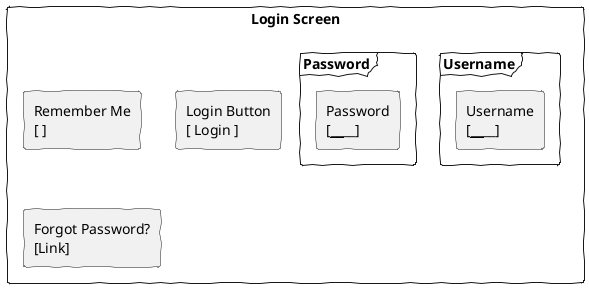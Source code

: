 @startuml
skinparam handwritten true

rectangle "Login Screen" {
  frame "Username" as U {
    rectangle "Username\n[____________]"
  }
  frame "Password" as P {
    rectangle "Password\n[____________]"
  }
  rectangle "Remember Me\n[ ]" as R
  rectangle "Login Button\n[ Login ]" as L
  rectangle "Forgot Password?\n[Link]" as F
}
@enduml
